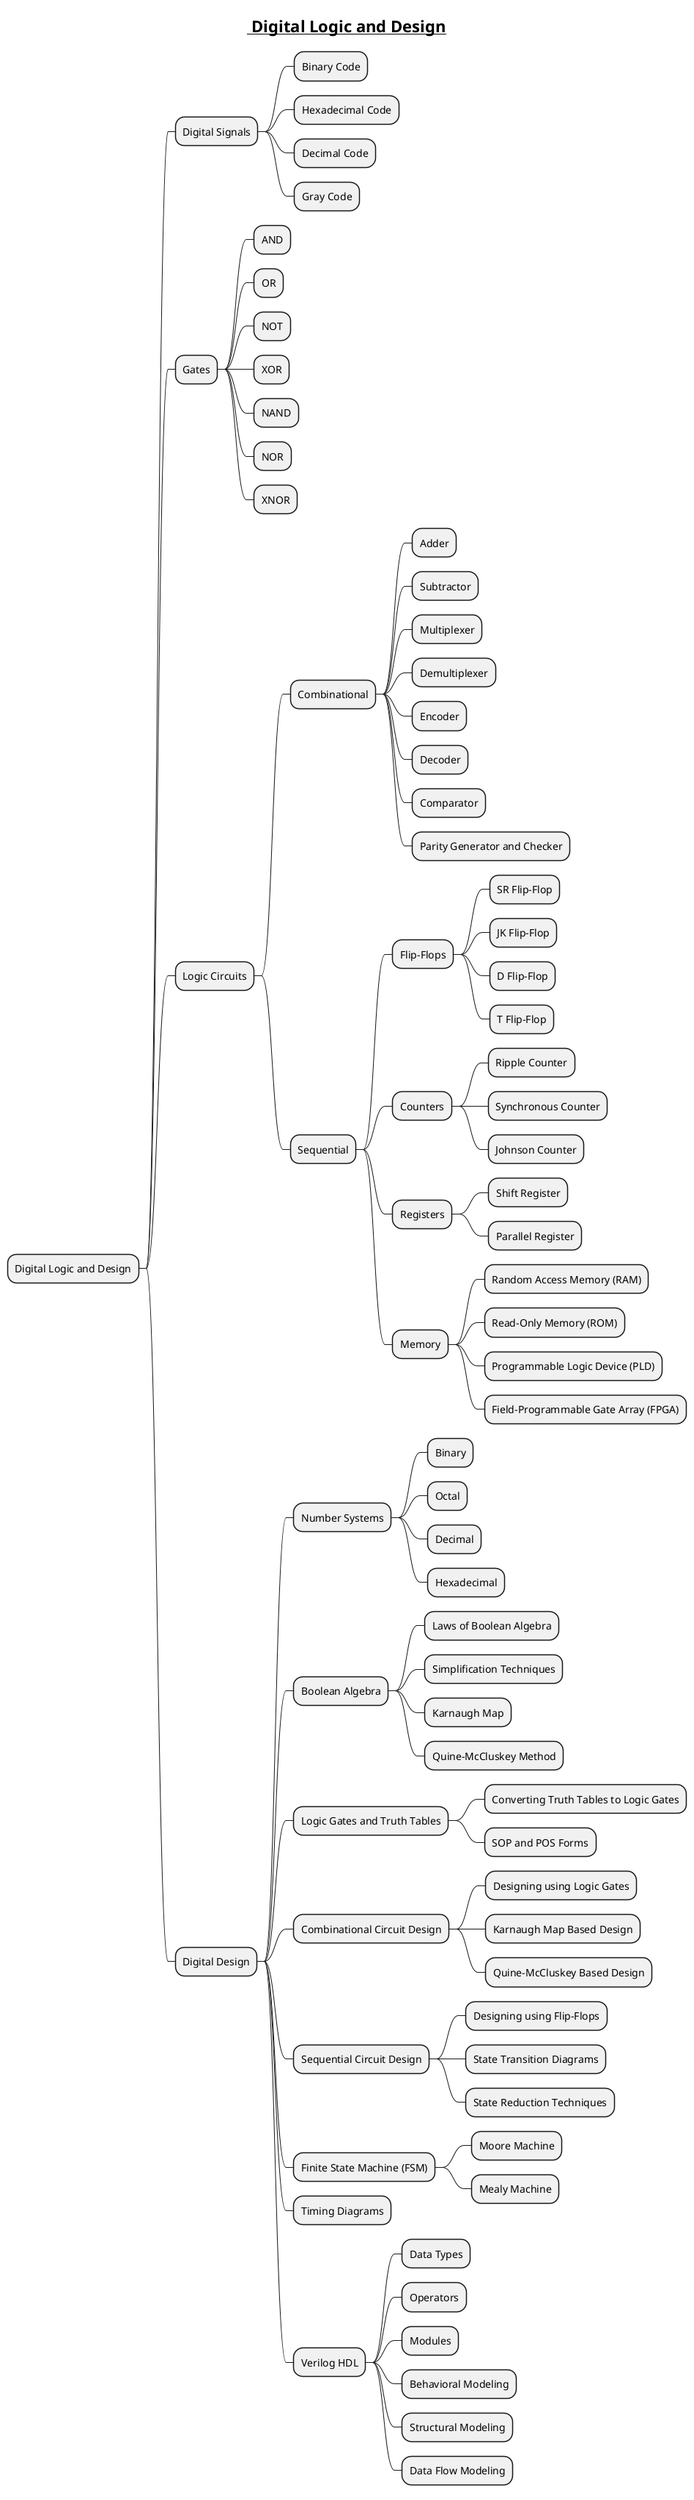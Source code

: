 @startmindmap
title =__ Digital Logic and Design__

* Digital Logic and Design
** Digital Signals
*** Binary Code
*** Hexadecimal Code
*** Decimal Code
*** Gray Code
** Gates
*** AND
*** OR
*** NOT
*** XOR
*** NAND
*** NOR
*** XNOR
** Logic Circuits
*** Combinational
**** Adder
**** Subtractor
**** Multiplexer
**** Demultiplexer
**** Encoder
**** Decoder
**** Comparator
**** Parity Generator and Checker
*** Sequential
**** Flip-Flops
***** SR Flip-Flop
***** JK Flip-Flop
***** D Flip-Flop
***** T Flip-Flop
**** Counters
***** Ripple Counter
***** Synchronous Counter
***** Johnson Counter
**** Registers
***** Shift Register
***** Parallel Register
**** Memory
***** Random Access Memory (RAM)
***** Read-Only Memory (ROM)
***** Programmable Logic Device (PLD)
***** Field-Programmable Gate Array (FPGA)
** Digital Design
*** Number Systems
**** Binary
**** Octal
**** Decimal
**** Hexadecimal
*** Boolean Algebra
**** Laws of Boolean Algebra
**** Simplification Techniques
**** Karnaugh Map
**** Quine-McCluskey Method
*** Logic Gates and Truth Tables
**** Converting Truth Tables to Logic Gates
**** SOP and POS Forms
*** Combinational Circuit Design
**** Designing using Logic Gates
**** Karnaugh Map Based Design
**** Quine-McCluskey Based Design
*** Sequential Circuit Design
**** Designing using Flip-Flops
**** State Transition Diagrams
**** State Reduction Techniques
*** Finite State Machine (FSM)
**** Moore Machine
**** Mealy Machine
*** Timing Diagrams
*** Verilog HDL
**** Data Types
**** Operators
**** Modules
**** Behavioral Modeling
**** Structural Modeling
**** Data Flow Modeling
@endmindmap
